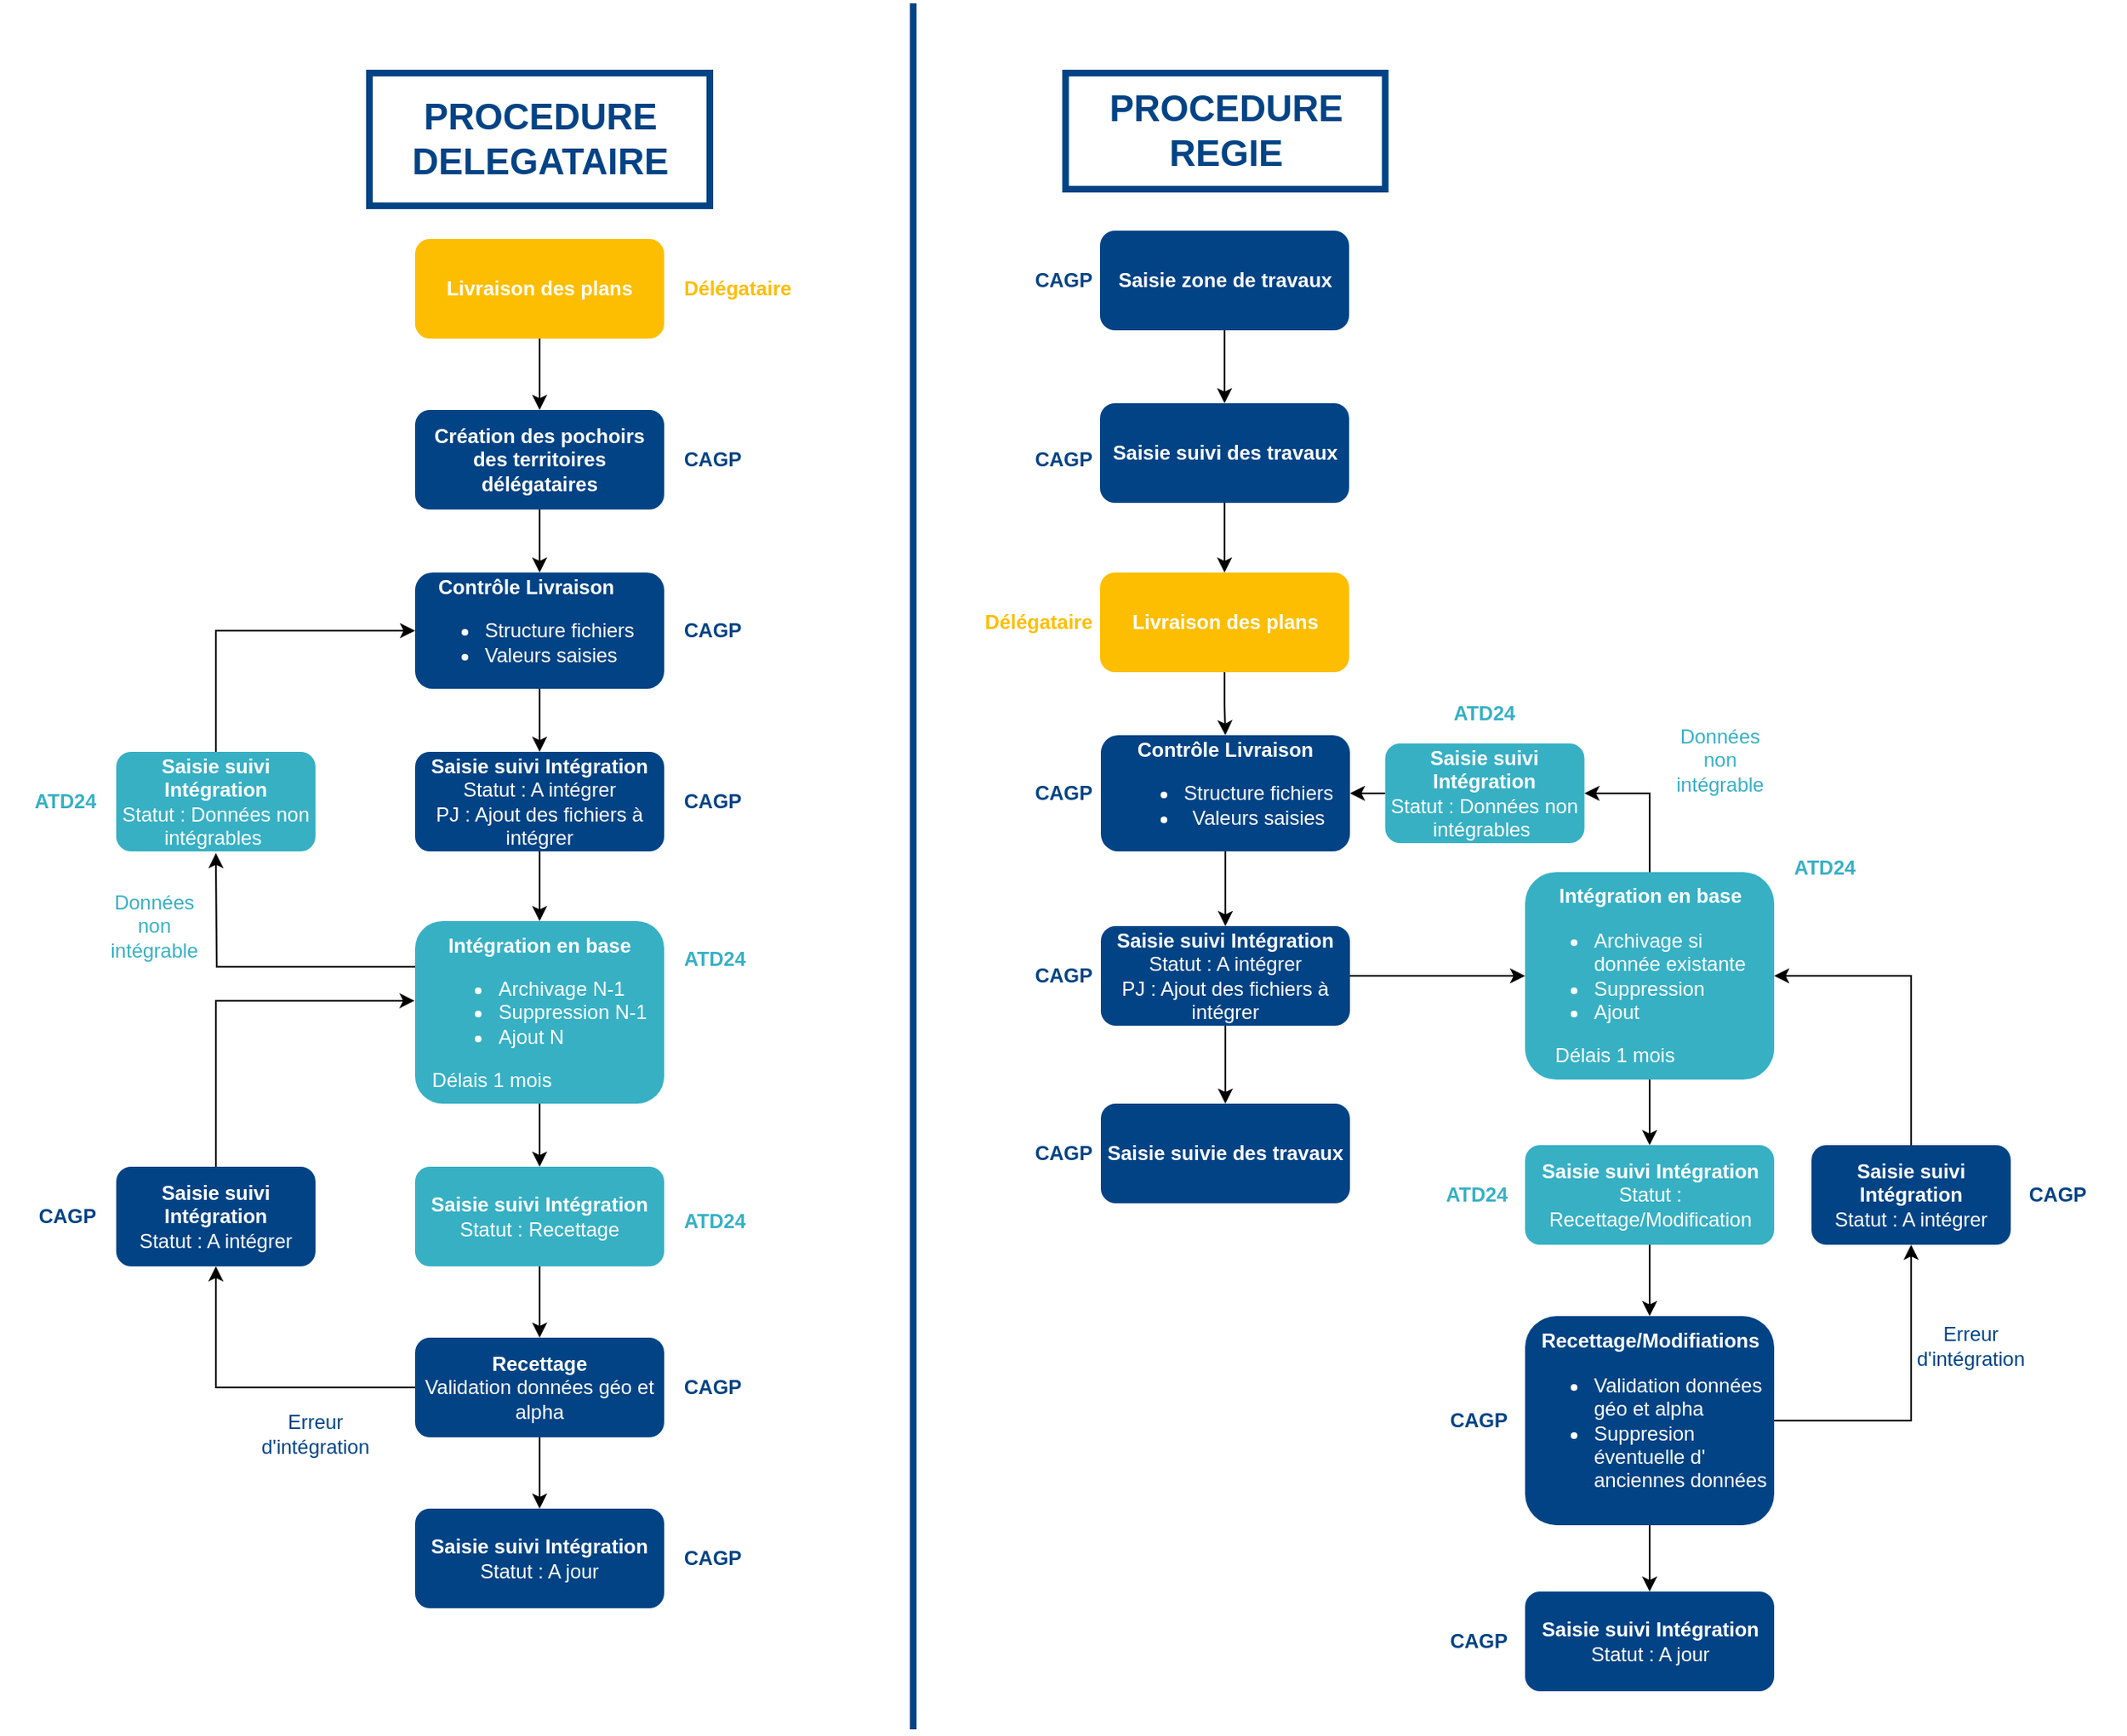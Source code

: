 <mxfile version="25.0.3">
  <diagram name="Page-1" id="bsnWSTosYQb0qHQ5N7Ny">
    <mxGraphModel dx="2261" dy="1907" grid="1" gridSize="10" guides="1" tooltips="1" connect="1" arrows="1" fold="1" page="1" pageScale="1" pageWidth="827" pageHeight="1169" math="0" shadow="0">
      <root>
        <mxCell id="0" />
        <mxCell id="1" parent="0" />
        <mxCell id="grSSC23IrZUVa-1DifsZ-32" style="edgeStyle=orthogonalEdgeStyle;rounded=0;orthogonalLoop=1;jettySize=auto;html=1;entryX=0.5;entryY=0;entryDx=0;entryDy=0;" parent="1" source="grSSC23IrZUVa-1DifsZ-2" target="grSSC23IrZUVa-1DifsZ-27" edge="1">
          <mxGeometry relative="1" as="geometry" />
        </mxCell>
        <mxCell id="grSSC23IrZUVa-1DifsZ-2" value="&lt;b&gt;Création des pochoirs des territoires délégataires&lt;/b&gt;" style="rounded=1;whiteSpace=wrap;html=1;fillColor=#014385;strokeColor=none;fontColor=#FFFFFF;align=center;verticalAlign=middle;fontFamily=Helvetica;fontSize=12;" parent="1" vertex="1">
          <mxGeometry x="150" y="153" width="150" height="60" as="geometry" />
        </mxCell>
        <mxCell id="grSSC23IrZUVa-1DifsZ-35" style="edgeStyle=orthogonalEdgeStyle;rounded=0;orthogonalLoop=1;jettySize=auto;html=1;entryX=0.5;entryY=0;entryDx=0;entryDy=0;" parent="1" source="grSSC23IrZUVa-1DifsZ-3" target="grSSC23IrZUVa-1DifsZ-4" edge="1">
          <mxGeometry relative="1" as="geometry" />
        </mxCell>
        <mxCell id="grSSC23IrZUVa-1DifsZ-3" value="&lt;b&gt;Saisie suivi Intégration&lt;/b&gt;&lt;div&gt;Statut : A intégrer&lt;/div&gt;&lt;div&gt;PJ : Ajout des fichiers à intégrer&lt;/div&gt;" style="rounded=1;whiteSpace=wrap;html=1;fillColor=#014385;strokeColor=none;fontColor=#FFFFFF;" parent="1" vertex="1">
          <mxGeometry x="150" y="359" width="150" height="60" as="geometry" />
        </mxCell>
        <mxCell id="grSSC23IrZUVa-1DifsZ-37" style="edgeStyle=orthogonalEdgeStyle;rounded=0;orthogonalLoop=1;jettySize=auto;html=1;entryX=0.5;entryY=0;entryDx=0;entryDy=0;exitX=0.5;exitY=1;exitDx=0;exitDy=0;" parent="1" source="grSSC23IrZUVa-1DifsZ-4" target="grSSC23IrZUVa-1DifsZ-5" edge="1">
          <mxGeometry relative="1" as="geometry">
            <mxPoint x="225" y="571" as="sourcePoint" />
          </mxGeometry>
        </mxCell>
        <mxCell id="3KEPiAIek2GkiwJ6zWuE-3" style="edgeStyle=orthogonalEdgeStyle;rounded=0;orthogonalLoop=1;jettySize=auto;html=1;exitX=0;exitY=0.25;exitDx=0;exitDy=0;" edge="1" parent="1" source="grSSC23IrZUVa-1DifsZ-4">
          <mxGeometry relative="1" as="geometry">
            <mxPoint x="30" y="420" as="targetPoint" />
          </mxGeometry>
        </mxCell>
        <mxCell id="grSSC23IrZUVa-1DifsZ-4" value="&lt;b&gt;Intégration en base&lt;/b&gt;&lt;div&gt;&lt;ul&gt;&lt;li style=&quot;text-align: left;&quot;&gt;Archivage N-1&lt;/li&gt;&lt;li style=&quot;text-align: left;&quot;&gt;Suppression N-1&lt;/li&gt;&lt;li style=&quot;text-align: left;&quot;&gt;Ajout N&lt;/li&gt;&lt;/ul&gt;&lt;div style=&quot;text-align: left;&quot;&gt;Délais 1 mois&lt;/div&gt;&lt;/div&gt;" style="rounded=1;whiteSpace=wrap;html=1;align=center;verticalAlign=middle;fontFamily=Helvetica;fontSize=12;fontColor=#FFFFFF;fillColor=#37B0C4;strokeColor=none;" parent="1" vertex="1">
          <mxGeometry x="150" y="461" width="150" height="110" as="geometry" />
        </mxCell>
        <mxCell id="grSSC23IrZUVa-1DifsZ-38" style="edgeStyle=orthogonalEdgeStyle;rounded=0;orthogonalLoop=1;jettySize=auto;html=1;entryX=0.5;entryY=0;entryDx=0;entryDy=0;" parent="1" source="grSSC23IrZUVa-1DifsZ-5" target="grSSC23IrZUVa-1DifsZ-6" edge="1">
          <mxGeometry relative="1" as="geometry" />
        </mxCell>
        <mxCell id="grSSC23IrZUVa-1DifsZ-5" value="&lt;b&gt;Saisie suivi Intégration&lt;/b&gt;&lt;div&gt;Statut : Recettage&lt;/div&gt;" style="rounded=1;whiteSpace=wrap;html=1;align=center;verticalAlign=middle;fontFamily=Helvetica;fontSize=12;fontColor=#FFFFFF;fillColor=#37B0C4;strokeColor=none;" parent="1" vertex="1">
          <mxGeometry x="150" y="609" width="150" height="60" as="geometry" />
        </mxCell>
        <mxCell id="grSSC23IrZUVa-1DifsZ-39" style="edgeStyle=orthogonalEdgeStyle;rounded=0;orthogonalLoop=1;jettySize=auto;html=1;entryX=0.5;entryY=0;entryDx=0;entryDy=0;" parent="1" source="grSSC23IrZUVa-1DifsZ-6" target="grSSC23IrZUVa-1DifsZ-7" edge="1">
          <mxGeometry relative="1" as="geometry" />
        </mxCell>
        <mxCell id="grSSC23IrZUVa-1DifsZ-40" style="edgeStyle=orthogonalEdgeStyle;rounded=0;orthogonalLoop=1;jettySize=auto;html=1;exitX=0;exitY=0.5;exitDx=0;exitDy=0;entryX=0.5;entryY=1;entryDx=0;entryDy=0;" parent="1" source="grSSC23IrZUVa-1DifsZ-6" target="grSSC23IrZUVa-1DifsZ-23" edge="1">
          <mxGeometry relative="1" as="geometry" />
        </mxCell>
        <mxCell id="grSSC23IrZUVa-1DifsZ-6" value="&lt;b&gt;Recettage&lt;/b&gt;&lt;div&gt;Validation données géo et alpha&lt;/div&gt;" style="rounded=1;whiteSpace=wrap;html=1;align=center;verticalAlign=middle;fontFamily=Helvetica;fontSize=12;fontColor=#FFFFFF;fillColor=#014385;strokeColor=none;" parent="1" vertex="1">
          <mxGeometry x="150" y="712" width="150" height="60" as="geometry" />
        </mxCell>
        <mxCell id="grSSC23IrZUVa-1DifsZ-7" value="&lt;b&gt;Saisie suivi Intégration&lt;/b&gt;&lt;div&gt;Statut : A jour&lt;/div&gt;" style="rounded=1;whiteSpace=wrap;html=1;align=center;verticalAlign=middle;fontFamily=Helvetica;fontSize=12;fontColor=#FFFFFF;fillColor=#014385;strokeColor=none;" parent="1" vertex="1">
          <mxGeometry x="150" y="815" width="150" height="60" as="geometry" />
        </mxCell>
        <mxCell id="grSSC23IrZUVa-1DifsZ-31" style="edgeStyle=orthogonalEdgeStyle;rounded=0;orthogonalLoop=1;jettySize=auto;html=1;exitX=0.5;exitY=1;exitDx=0;exitDy=0;entryX=0.5;entryY=0;entryDx=0;entryDy=0;" parent="1" source="grSSC23IrZUVa-1DifsZ-8" target="grSSC23IrZUVa-1DifsZ-2" edge="1">
          <mxGeometry relative="1" as="geometry" />
        </mxCell>
        <mxCell id="grSSC23IrZUVa-1DifsZ-8" value="&lt;b&gt;Livraison des plans&lt;/b&gt;" style="rounded=1;whiteSpace=wrap;html=1;align=center;verticalAlign=middle;fontFamily=Helvetica;fontSize=12;fontColor=#FFFFFF;fillColor=#FDBE01;strokeColor=none;" parent="1" vertex="1">
          <mxGeometry x="150" y="50" width="150" height="60" as="geometry" />
        </mxCell>
        <mxCell id="grSSC23IrZUVa-1DifsZ-23" value="&lt;b&gt;Saisie suivi Intégration&lt;/b&gt;&lt;div&gt;Statut : A intégrer&lt;/div&gt;" style="rounded=1;whiteSpace=wrap;html=1;strokeColor=none;align=center;verticalAlign=middle;fontFamily=Helvetica;fontSize=12;fontColor=#FFFFFF;fillColor=#014385;" parent="1" vertex="1">
          <mxGeometry x="-30" y="609" width="120" height="60" as="geometry" />
        </mxCell>
        <mxCell id="grSSC23IrZUVa-1DifsZ-34" style="edgeStyle=orthogonalEdgeStyle;rounded=0;orthogonalLoop=1;jettySize=auto;html=1;entryX=0.5;entryY=0;entryDx=0;entryDy=0;" parent="1" source="grSSC23IrZUVa-1DifsZ-27" target="grSSC23IrZUVa-1DifsZ-3" edge="1">
          <mxGeometry relative="1" as="geometry" />
        </mxCell>
        <mxCell id="grSSC23IrZUVa-1DifsZ-27" value="&lt;div style=&quot;text-align: center;&quot;&gt;&lt;b style=&quot;background-color: initial;&quot;&gt;Contrôle Livraison&lt;/b&gt;&lt;/div&gt;&lt;div style=&quot;line-height: 120%;&quot;&gt;&lt;ul style=&quot;line-height: 120%;&quot;&gt;&lt;li&gt;&lt;span style=&quot;background-color: initial;&quot;&gt;Structure fichiers&lt;/span&gt;&lt;/li&gt;&lt;li&gt;&lt;span style=&quot;background-color: initial;&quot;&gt;Valeurs saisies&lt;/span&gt;&lt;/li&gt;&lt;/ul&gt;&lt;/div&gt;" style="rounded=1;whiteSpace=wrap;html=1;align=left;fontColor=#FFFFFF;fillColor=#014385;strokeColor=none;" parent="1" vertex="1">
          <mxGeometry x="150" y="251" width="150" height="70" as="geometry" />
        </mxCell>
        <mxCell id="grSSC23IrZUVa-1DifsZ-45" style="edgeStyle=orthogonalEdgeStyle;rounded=0;orthogonalLoop=1;jettySize=auto;html=1;entryX=-0.002;entryY=0.436;entryDx=0;entryDy=0;entryPerimeter=0;exitX=0.5;exitY=0;exitDx=0;exitDy=0;" parent="1" source="grSSC23IrZUVa-1DifsZ-23" target="grSSC23IrZUVa-1DifsZ-4" edge="1">
          <mxGeometry relative="1" as="geometry" />
        </mxCell>
        <mxCell id="grSSC23IrZUVa-1DifsZ-46" value="&lt;span style=&quot;font-size: 22px;&quot;&gt;&lt;font style=&quot;font-size: 22px;&quot;&gt;PROCEDURE DELEGATAIRE&lt;/font&gt;&lt;/span&gt;" style="text;html=1;align=center;verticalAlign=middle;whiteSpace=wrap;rounded=0;fontStyle=1;fontColor=#014385;strokeColor=#014385;perimeterSpacing=1;fontSize=22;strokeWidth=4;" parent="1" vertex="1">
          <mxGeometry x="122.5" y="-50" width="205" height="80" as="geometry" />
        </mxCell>
        <mxCell id="grSSC23IrZUVa-1DifsZ-47" value="&lt;span style=&quot;font-size: 22px;&quot;&gt;&lt;font style=&quot;font-size: 22px;&quot;&gt;PROCEDURE REGIE&lt;/font&gt;&lt;/span&gt;" style="text;html=1;align=center;verticalAlign=middle;whiteSpace=wrap;rounded=0;fontStyle=1;fontColor=#014385;strokeColor=#014385;perimeterSpacing=1;fontSize=22;fontFamily=Helvetica;strokeWidth=4;" parent="1" vertex="1">
          <mxGeometry x="541.75" y="-50" width="192.5" height="70" as="geometry" />
        </mxCell>
        <mxCell id="grSSC23IrZUVa-1DifsZ-64" style="edgeStyle=orthogonalEdgeStyle;rounded=0;orthogonalLoop=1;jettySize=auto;html=1;entryX=0.5;entryY=0;entryDx=0;entryDy=0;" parent="1" source="grSSC23IrZUVa-1DifsZ-48" target="grSSC23IrZUVa-1DifsZ-49" edge="1">
          <mxGeometry relative="1" as="geometry" />
        </mxCell>
        <mxCell id="grSSC23IrZUVa-1DifsZ-48" value="&lt;b&gt;Saisie zone de travaux&lt;/b&gt;" style="rounded=1;whiteSpace=wrap;html=1;align=center;verticalAlign=middle;fontFamily=Helvetica;fontSize=12;fontColor=#FFFFFF;fillColor=#014385;strokeColor=none;" parent="1" vertex="1">
          <mxGeometry x="562.5" y="45" width="150" height="60" as="geometry" />
        </mxCell>
        <mxCell id="grSSC23IrZUVa-1DifsZ-65" style="edgeStyle=orthogonalEdgeStyle;rounded=0;orthogonalLoop=1;jettySize=auto;html=1;entryX=0.5;entryY=0;entryDx=0;entryDy=0;" parent="1" source="grSSC23IrZUVa-1DifsZ-49" target="grSSC23IrZUVa-1DifsZ-50" edge="1">
          <mxGeometry relative="1" as="geometry" />
        </mxCell>
        <mxCell id="grSSC23IrZUVa-1DifsZ-49" value="&lt;b&gt;Saisie suivi des travaux&lt;/b&gt;" style="rounded=1;whiteSpace=wrap;html=1;align=center;verticalAlign=middle;fontFamily=Helvetica;fontSize=12;fontColor=#FFFFFF;fillColor=#014385;strokeColor=none;" parent="1" vertex="1">
          <mxGeometry x="562.5" y="149" width="150" height="60" as="geometry" />
        </mxCell>
        <mxCell id="grSSC23IrZUVa-1DifsZ-69" style="edgeStyle=orthogonalEdgeStyle;rounded=0;orthogonalLoop=1;jettySize=auto;html=1;entryX=0.5;entryY=0;entryDx=0;entryDy=0;" parent="1" source="grSSC23IrZUVa-1DifsZ-50" target="grSSC23IrZUVa-1DifsZ-68" edge="1">
          <mxGeometry relative="1" as="geometry" />
        </mxCell>
        <mxCell id="grSSC23IrZUVa-1DifsZ-50" value="&lt;b&gt;Livraison des plans&lt;/b&gt;" style="rounded=1;whiteSpace=wrap;html=1;fillColor=#FDBE01;fontColor=#FFFFFF;strokeColor=none;" parent="1" vertex="1">
          <mxGeometry x="562.5" y="251" width="150" height="60" as="geometry" />
        </mxCell>
        <mxCell id="grSSC23IrZUVa-1DifsZ-63" style="edgeStyle=orthogonalEdgeStyle;rounded=0;orthogonalLoop=1;jettySize=auto;html=1;entryX=0;entryY=0.5;entryDx=0;entryDy=0;" parent="1" source="grSSC23IrZUVa-1DifsZ-51" target="grSSC23IrZUVa-1DifsZ-53" edge="1">
          <mxGeometry relative="1" as="geometry" />
        </mxCell>
        <mxCell id="grSSC23IrZUVa-1DifsZ-67" style="edgeStyle=orthogonalEdgeStyle;rounded=0;orthogonalLoop=1;jettySize=auto;html=1;entryX=0.5;entryY=0;entryDx=0;entryDy=0;" parent="1" source="grSSC23IrZUVa-1DifsZ-51" target="grSSC23IrZUVa-1DifsZ-62" edge="1">
          <mxGeometry relative="1" as="geometry" />
        </mxCell>
        <mxCell id="grSSC23IrZUVa-1DifsZ-51" value="&lt;b&gt;Saisie suivi Intégration&lt;/b&gt;&lt;div&gt;Statut : A intégrer&lt;/div&gt;&lt;div&gt;PJ : Ajout des fichiers à intégrer&lt;/div&gt;" style="rounded=1;whiteSpace=wrap;html=1;strokeColor=none;align=center;verticalAlign=middle;fontFamily=Helvetica;fontSize=12;fontColor=#FFFFFF;fillColor=#014385;" parent="1" vertex="1">
          <mxGeometry x="563" y="464" width="150" height="60" as="geometry" />
        </mxCell>
        <mxCell id="grSSC23IrZUVa-1DifsZ-52" style="edgeStyle=orthogonalEdgeStyle;rounded=0;orthogonalLoop=1;jettySize=auto;html=1;entryX=0.5;entryY=0;entryDx=0;entryDy=0;" parent="1" source="grSSC23IrZUVa-1DifsZ-53" target="grSSC23IrZUVa-1DifsZ-55" edge="1">
          <mxGeometry relative="1" as="geometry" />
        </mxCell>
        <mxCell id="3KEPiAIek2GkiwJ6zWuE-8" style="edgeStyle=orthogonalEdgeStyle;rounded=0;orthogonalLoop=1;jettySize=auto;html=1;entryX=1;entryY=0.5;entryDx=0;entryDy=0;" edge="1" parent="1" source="grSSC23IrZUVa-1DifsZ-53" target="3KEPiAIek2GkiwJ6zWuE-7">
          <mxGeometry relative="1" as="geometry" />
        </mxCell>
        <mxCell id="grSSC23IrZUVa-1DifsZ-53" value="&lt;b&gt;Intégration en base&lt;/b&gt;&lt;div&gt;&lt;ul&gt;&lt;li style=&quot;text-align: left;&quot;&gt;Archivage si donnée existante&lt;/li&gt;&lt;li style=&quot;text-align: left;&quot;&gt;Suppression&amp;nbsp;&lt;/li&gt;&lt;li style=&quot;text-align: left;&quot;&gt;Ajout&lt;/li&gt;&lt;/ul&gt;&lt;div style=&quot;text-align: left;&quot;&gt;&amp;nbsp; &amp;nbsp; &amp;nbsp;Délais 1 mois&lt;/div&gt;&lt;/div&gt;" style="rounded=1;whiteSpace=wrap;html=1;align=center;verticalAlign=middle;fontFamily=Helvetica;fontSize=12;fontColor=#FFFFFF;fillColor=#37B0C4;strokeColor=none;" parent="1" vertex="1">
          <mxGeometry x="818.5" y="431.5" width="150" height="125" as="geometry" />
        </mxCell>
        <mxCell id="grSSC23IrZUVa-1DifsZ-54" style="edgeStyle=orthogonalEdgeStyle;rounded=0;orthogonalLoop=1;jettySize=auto;html=1;entryX=0.5;entryY=0;entryDx=0;entryDy=0;" parent="1" source="grSSC23IrZUVa-1DifsZ-55" target="grSSC23IrZUVa-1DifsZ-58" edge="1">
          <mxGeometry relative="1" as="geometry" />
        </mxCell>
        <mxCell id="grSSC23IrZUVa-1DifsZ-55" value="&lt;b&gt;Saisie suivi&amp;nbsp;&lt;/b&gt;&lt;b&gt;Intégration&lt;/b&gt;&lt;div&gt;Statut : Recettage/Modification&lt;/div&gt;" style="rounded=1;whiteSpace=wrap;html=1;align=center;verticalAlign=middle;fontFamily=Helvetica;fontSize=12;fontColor=#FFFFFF;fillColor=#37B0C4;strokeColor=none;" parent="1" vertex="1">
          <mxGeometry x="818.5" y="596" width="150" height="60" as="geometry" />
        </mxCell>
        <mxCell id="grSSC23IrZUVa-1DifsZ-56" style="edgeStyle=orthogonalEdgeStyle;rounded=0;orthogonalLoop=1;jettySize=auto;html=1;entryX=0.5;entryY=0;entryDx=0;entryDy=0;" parent="1" source="grSSC23IrZUVa-1DifsZ-58" target="grSSC23IrZUVa-1DifsZ-59" edge="1">
          <mxGeometry relative="1" as="geometry" />
        </mxCell>
        <mxCell id="grSSC23IrZUVa-1DifsZ-57" style="edgeStyle=orthogonalEdgeStyle;rounded=0;orthogonalLoop=1;jettySize=auto;html=1;exitX=1;exitY=0.5;exitDx=0;exitDy=0;entryX=0.5;entryY=1;entryDx=0;entryDy=0;" parent="1" source="grSSC23IrZUVa-1DifsZ-58" target="grSSC23IrZUVa-1DifsZ-60" edge="1">
          <mxGeometry relative="1" as="geometry">
            <mxPoint x="1171" y="719.5" as="sourcePoint" />
          </mxGeometry>
        </mxCell>
        <mxCell id="grSSC23IrZUVa-1DifsZ-58" value="&lt;b&gt;Recettage/Modifiations&lt;/b&gt;&lt;div&gt;&lt;ul&gt;&lt;li style=&quot;text-align: left;&quot;&gt;Validation données géo et alpha&lt;/li&gt;&lt;li style=&quot;text-align: left;&quot;&gt;Suppresion éventuelle d&#39; anciennes données&amp;nbsp;&lt;/li&gt;&lt;/ul&gt;&lt;/div&gt;" style="rounded=1;whiteSpace=wrap;html=1;align=center;verticalAlign=middle;fontFamily=Helvetica;fontSize=12;fontColor=#FFFFFF;fillColor=#014385;strokeColor=none;" parent="1" vertex="1">
          <mxGeometry x="818.5" y="699" width="150" height="126" as="geometry" />
        </mxCell>
        <mxCell id="grSSC23IrZUVa-1DifsZ-59" value="&lt;b&gt;Saisie suivi&amp;nbsp;&lt;/b&gt;&lt;b&gt;Intégration&lt;/b&gt;&lt;div&gt;Statut : A jour&lt;/div&gt;" style="rounded=1;whiteSpace=wrap;html=1;align=center;verticalAlign=middle;fontFamily=Helvetica;fontSize=12;fontColor=#FFFFFF;fillColor=#014385;strokeColor=none;" parent="1" vertex="1">
          <mxGeometry x="818.5" y="865" width="150" height="60" as="geometry" />
        </mxCell>
        <mxCell id="grSSC23IrZUVa-1DifsZ-60" value="&lt;b&gt;Saisie suivi Intégration&lt;/b&gt;&lt;div&gt;Statut : A intégrer&lt;/div&gt;" style="rounded=1;whiteSpace=wrap;html=1;align=center;verticalAlign=middle;fontFamily=Helvetica;fontSize=12;fontColor=#FFFFFF;fillColor=#014385;strokeColor=none;" parent="1" vertex="1">
          <mxGeometry x="991" y="596" width="120" height="60" as="geometry" />
        </mxCell>
        <mxCell id="grSSC23IrZUVa-1DifsZ-61" style="edgeStyle=orthogonalEdgeStyle;rounded=0;orthogonalLoop=1;jettySize=auto;html=1;entryX=1;entryY=0.5;entryDx=0;entryDy=0;exitX=0.5;exitY=0;exitDx=0;exitDy=0;" parent="1" source="grSSC23IrZUVa-1DifsZ-60" target="grSSC23IrZUVa-1DifsZ-53" edge="1">
          <mxGeometry relative="1" as="geometry">
            <mxPoint x="1170.7" y="499.996" as="targetPoint" />
          </mxGeometry>
        </mxCell>
        <mxCell id="grSSC23IrZUVa-1DifsZ-62" value="&lt;b&gt;Saisie suivie des travaux&lt;/b&gt;" style="rounded=1;whiteSpace=wrap;html=1;align=center;verticalAlign=middle;fontFamily=Helvetica;fontSize=12;fontColor=#FFFFFF;fillColor=#014385;strokeColor=none;" parent="1" vertex="1">
          <mxGeometry x="563" y="571" width="150" height="60" as="geometry" />
        </mxCell>
        <mxCell id="grSSC23IrZUVa-1DifsZ-70" style="edgeStyle=orthogonalEdgeStyle;rounded=0;orthogonalLoop=1;jettySize=auto;html=1;exitX=0.5;exitY=1;exitDx=0;exitDy=0;entryX=0.5;entryY=0;entryDx=0;entryDy=0;" parent="1" source="grSSC23IrZUVa-1DifsZ-68" target="grSSC23IrZUVa-1DifsZ-51" edge="1">
          <mxGeometry relative="1" as="geometry">
            <mxPoint x="637.5" y="461" as="targetPoint" />
            <mxPoint x="637.515" y="435" as="sourcePoint" />
          </mxGeometry>
        </mxCell>
        <mxCell id="grSSC23IrZUVa-1DifsZ-68" value="&lt;div style=&quot;text-align: center;&quot;&gt;&lt;b style=&quot;background-color: initial;&quot;&gt;Contrôle Livraison&lt;/b&gt;&lt;/div&gt;&lt;div style=&quot;line-height: 120%;&quot;&gt;&lt;ul style=&quot;line-height: 120%;&quot;&gt;&lt;li&gt;&lt;span style=&quot;background-color: initial;&quot;&gt;Structure fichiers&lt;/span&gt;&lt;/li&gt;&lt;li&gt;&lt;span style=&quot;background-color: initial;&quot;&gt;Valeurs saisies&lt;/span&gt;&lt;/li&gt;&lt;/ul&gt;&lt;/div&gt;" style="rounded=1;whiteSpace=wrap;html=1;align=center;verticalAlign=middle;fontFamily=Helvetica;fontSize=12;fontColor=#FFFFFF;fillColor=#014385;strokeColor=none;" parent="1" vertex="1">
          <mxGeometry x="563" y="349" width="150" height="70" as="geometry" />
        </mxCell>
        <mxCell id="grSSC23IrZUVa-1DifsZ-73" value="Délégataire" style="text;html=1;align=left;verticalAlign=middle;whiteSpace=wrap;rounded=0;fontStyle=1;fontColor=#FDBE01;" parent="1" vertex="1">
          <mxGeometry x="310" y="65" width="60" height="30" as="geometry" />
        </mxCell>
        <mxCell id="grSSC23IrZUVa-1DifsZ-74" value="CAGP" style="text;html=1;align=left;verticalAlign=middle;whiteSpace=wrap;rounded=0;fontStyle=1;fontColor=#014385;" parent="1" vertex="1">
          <mxGeometry x="310" y="168" width="60" height="30" as="geometry" />
        </mxCell>
        <mxCell id="grSSC23IrZUVa-1DifsZ-75" value="CAGP" style="text;html=1;align=left;verticalAlign=middle;whiteSpace=wrap;rounded=0;fontStyle=1;fontColor=#014385;" parent="1" vertex="1">
          <mxGeometry x="310" y="271" width="60" height="30" as="geometry" />
        </mxCell>
        <mxCell id="grSSC23IrZUVa-1DifsZ-76" value="CAGP" style="text;html=1;align=left;verticalAlign=middle;whiteSpace=wrap;rounded=0;fontStyle=1;fontColor=#014385;" parent="1" vertex="1">
          <mxGeometry x="310" y="374" width="60" height="30" as="geometry" />
        </mxCell>
        <mxCell id="grSSC23IrZUVa-1DifsZ-77" value="CAGP" style="text;html=1;align=right;verticalAlign=middle;whiteSpace=wrap;rounded=0;fontStyle=1;fontColor=#014385;" parent="1" vertex="1">
          <mxGeometry x="-100" y="624" width="60" height="30" as="geometry" />
        </mxCell>
        <mxCell id="grSSC23IrZUVa-1DifsZ-78" value="&lt;span&gt;&lt;font color=&quot;#37b0c4&quot;&gt;ATD24&lt;/font&gt;&lt;/span&gt;" style="text;html=1;align=left;verticalAlign=middle;whiteSpace=wrap;rounded=0;fontStyle=1" parent="1" vertex="1">
          <mxGeometry x="310" y="469" width="60" height="30" as="geometry" />
        </mxCell>
        <mxCell id="grSSC23IrZUVa-1DifsZ-79" value="&lt;span&gt;&lt;font color=&quot;#37b0c4&quot;&gt;ATD24&lt;/font&gt;&lt;/span&gt;" style="text;html=1;align=left;verticalAlign=middle;whiteSpace=wrap;rounded=0;fontStyle=1" parent="1" vertex="1">
          <mxGeometry x="310" y="626.5" width="60" height="30" as="geometry" />
        </mxCell>
        <mxCell id="grSSC23IrZUVa-1DifsZ-82" value="&lt;span&gt;&lt;font color=&quot;#37b0c4&quot;&gt;ATD24&lt;/font&gt;&lt;/span&gt;" style="text;html=1;align=center;verticalAlign=middle;whiteSpace=wrap;rounded=0;fontStyle=1" parent="1" vertex="1">
          <mxGeometry x="968.5" y="414" width="60" height="30" as="geometry" />
        </mxCell>
        <mxCell id="grSSC23IrZUVa-1DifsZ-83" value="&lt;span&gt;&lt;font color=&quot;#37b0c4&quot;&gt;ATD24&lt;/font&gt;&lt;/span&gt;" style="text;html=1;align=right;verticalAlign=middle;whiteSpace=wrap;rounded=0;fontStyle=1" parent="1" vertex="1">
          <mxGeometry x="750" y="611" width="60" height="30" as="geometry" />
        </mxCell>
        <mxCell id="grSSC23IrZUVa-1DifsZ-84" value="CAGP" style="text;html=1;align=left;verticalAlign=middle;whiteSpace=wrap;rounded=0;fontStyle=1;fontColor=#014385;" parent="1" vertex="1">
          <mxGeometry x="1120" y="611" width="60" height="30" as="geometry" />
        </mxCell>
        <mxCell id="grSSC23IrZUVa-1DifsZ-85" value="CAGP" style="text;html=1;align=right;verticalAlign=middle;whiteSpace=wrap;rounded=0;fontStyle=1;fontColor=#014385;" parent="1" vertex="1">
          <mxGeometry x="500" y="586" width="60" height="30" as="geometry" />
        </mxCell>
        <mxCell id="grSSC23IrZUVa-1DifsZ-86" value="CAGP" style="text;html=1;align=right;verticalAlign=middle;whiteSpace=wrap;rounded=0;fontStyle=1;fontColor=#014385;" parent="1" vertex="1">
          <mxGeometry x="500" y="479" width="60" height="30" as="geometry" />
        </mxCell>
        <mxCell id="grSSC23IrZUVa-1DifsZ-87" value="CAGP" style="text;html=1;align=right;verticalAlign=middle;whiteSpace=wrap;rounded=0;fontStyle=1;fontColor=#014385;" parent="1" vertex="1">
          <mxGeometry x="500" y="369" width="60" height="30" as="geometry" />
        </mxCell>
        <mxCell id="grSSC23IrZUVa-1DifsZ-88" value="CAGP" style="text;html=1;align=right;verticalAlign=middle;whiteSpace=wrap;rounded=0;fontStyle=1;fontColor=#014385;" parent="1" vertex="1">
          <mxGeometry x="500" y="168" width="60" height="30" as="geometry" />
        </mxCell>
        <mxCell id="grSSC23IrZUVa-1DifsZ-89" value="CAGP" style="text;html=1;align=right;verticalAlign=middle;whiteSpace=wrap;rounded=0;fontStyle=1;fontColor=#014385;" parent="1" vertex="1">
          <mxGeometry x="500" y="60" width="60" height="30" as="geometry" />
        </mxCell>
        <mxCell id="grSSC23IrZUVa-1DifsZ-90" value="CAGP" style="text;html=1;align=right;verticalAlign=middle;whiteSpace=wrap;rounded=0;fontStyle=1;fontColor=#014385;" parent="1" vertex="1">
          <mxGeometry x="750" y="747" width="60" height="30" as="geometry" />
        </mxCell>
        <mxCell id="grSSC23IrZUVa-1DifsZ-91" value="CAGP" style="text;html=1;align=right;verticalAlign=middle;whiteSpace=wrap;rounded=0;fontStyle=1;fontColor=#014385;" parent="1" vertex="1">
          <mxGeometry x="750" y="880" width="60" height="30" as="geometry" />
        </mxCell>
        <mxCell id="grSSC23IrZUVa-1DifsZ-92" value="Délégataire" style="text;html=1;align=right;verticalAlign=middle;whiteSpace=wrap;rounded=0;fontStyle=1;fontColor=#FDBE01;" parent="1" vertex="1">
          <mxGeometry x="500" y="266" width="60" height="30" as="geometry" />
        </mxCell>
        <mxCell id="grSSC23IrZUVa-1DifsZ-93" value="CAGP" style="text;html=1;align=left;verticalAlign=middle;whiteSpace=wrap;rounded=0;fontStyle=1;fontColor=#014385;" parent="1" vertex="1">
          <mxGeometry x="310" y="727" width="60" height="30" as="geometry" />
        </mxCell>
        <mxCell id="grSSC23IrZUVa-1DifsZ-96" value="Erreur d&#39;intégration" style="text;html=1;align=center;verticalAlign=middle;whiteSpace=wrap;rounded=0;fontColor=#014385;" parent="1" vertex="1">
          <mxGeometry x="56.5" y="755" width="66" height="30" as="geometry" />
        </mxCell>
        <mxCell id="grSSC23IrZUVa-1DifsZ-97" value="Erreur d&#39;intégration" style="text;html=1;align=center;verticalAlign=middle;whiteSpace=wrap;rounded=0;fontColor=#014385;" parent="1" vertex="1">
          <mxGeometry x="1054" y="702" width="66" height="30" as="geometry" />
        </mxCell>
        <mxCell id="grSSC23IrZUVa-1DifsZ-99" value="" style="endArrow=none;html=1;rounded=0;fontColor=#014385;strokeWidth=4;strokeColor=#014385;" parent="1" edge="1">
          <mxGeometry width="50" height="50" relative="1" as="geometry">
            <mxPoint x="450" y="948" as="sourcePoint" />
            <mxPoint x="450" y="-92" as="targetPoint" />
          </mxGeometry>
        </mxCell>
        <mxCell id="3KEPiAIek2GkiwJ6zWuE-4" style="edgeStyle=orthogonalEdgeStyle;rounded=0;orthogonalLoop=1;jettySize=auto;html=1;exitX=0.5;exitY=0;exitDx=0;exitDy=0;entryX=0;entryY=0.5;entryDx=0;entryDy=0;" edge="1" parent="1" source="3KEPiAIek2GkiwJ6zWuE-2" target="grSSC23IrZUVa-1DifsZ-27">
          <mxGeometry relative="1" as="geometry" />
        </mxCell>
        <mxCell id="3KEPiAIek2GkiwJ6zWuE-2" value="&lt;b&gt;Saisie suivi Intégration&lt;/b&gt;&lt;div&gt;Statut : Données non intégrables&amp;nbsp;&lt;/div&gt;" style="rounded=1;whiteSpace=wrap;html=1;strokeColor=none;align=center;verticalAlign=middle;fontFamily=Helvetica;fontSize=12;fontColor=#FFFFFF;fillColor=#37B0C4;" vertex="1" parent="1">
          <mxGeometry x="-30" y="359" width="120" height="60" as="geometry" />
        </mxCell>
        <mxCell id="3KEPiAIek2GkiwJ6zWuE-5" value="&lt;span&gt;&lt;font color=&quot;#37b0c4&quot;&gt;ATD24&lt;/font&gt;&lt;/span&gt;" style="text;html=1;align=right;verticalAlign=middle;whiteSpace=wrap;rounded=0;fontStyle=1" vertex="1" parent="1">
          <mxGeometry x="-100" y="374" width="60" height="30" as="geometry" />
        </mxCell>
        <mxCell id="3KEPiAIek2GkiwJ6zWuE-6" value="CAGP" style="text;html=1;align=left;verticalAlign=middle;whiteSpace=wrap;rounded=0;fontStyle=1;fontColor=#014385;" vertex="1" parent="1">
          <mxGeometry x="310" y="830" width="60" height="30" as="geometry" />
        </mxCell>
        <mxCell id="3KEPiAIek2GkiwJ6zWuE-9" style="edgeStyle=orthogonalEdgeStyle;rounded=0;orthogonalLoop=1;jettySize=auto;html=1;exitX=0;exitY=0.5;exitDx=0;exitDy=0;entryX=1;entryY=0.5;entryDx=0;entryDy=0;" edge="1" parent="1" source="3KEPiAIek2GkiwJ6zWuE-7" target="grSSC23IrZUVa-1DifsZ-68">
          <mxGeometry relative="1" as="geometry" />
        </mxCell>
        <mxCell id="3KEPiAIek2GkiwJ6zWuE-7" value="&lt;b&gt;Saisie suivi Intégration&lt;/b&gt;&lt;div&gt;Statut : Données non intégrables&amp;nbsp;&lt;/div&gt;" style="rounded=1;whiteSpace=wrap;html=1;strokeColor=none;align=center;verticalAlign=middle;fontFamily=Helvetica;fontSize=12;fontColor=#FFFFFF;fillColor=#37B0C4;" vertex="1" parent="1">
          <mxGeometry x="734.25" y="354" width="120" height="60" as="geometry" />
        </mxCell>
        <mxCell id="3KEPiAIek2GkiwJ6zWuE-10" value="&lt;span&gt;&lt;font color=&quot;#37b0c4&quot;&gt;ATD24&lt;/font&gt;&lt;/span&gt;" style="text;html=1;align=center;verticalAlign=middle;whiteSpace=wrap;rounded=0;fontStyle=1" vertex="1" parent="1">
          <mxGeometry x="764.25" y="321" width="60" height="30" as="geometry" />
        </mxCell>
        <mxCell id="3KEPiAIek2GkiwJ6zWuE-11" value="Données non intégrable" style="text;html=1;align=center;verticalAlign=middle;whiteSpace=wrap;rounded=0;fontColor=#37B0C4;" vertex="1" parent="1">
          <mxGeometry x="902.5" y="349" width="66" height="30" as="geometry" />
        </mxCell>
        <mxCell id="3KEPiAIek2GkiwJ6zWuE-12" value="Données non intégrable" style="text;html=1;align=center;verticalAlign=middle;whiteSpace=wrap;rounded=0;fontColor=#37B0C4;" vertex="1" parent="1">
          <mxGeometry x="-40" y="449" width="66" height="30" as="geometry" />
        </mxCell>
      </root>
    </mxGraphModel>
  </diagram>
</mxfile>
